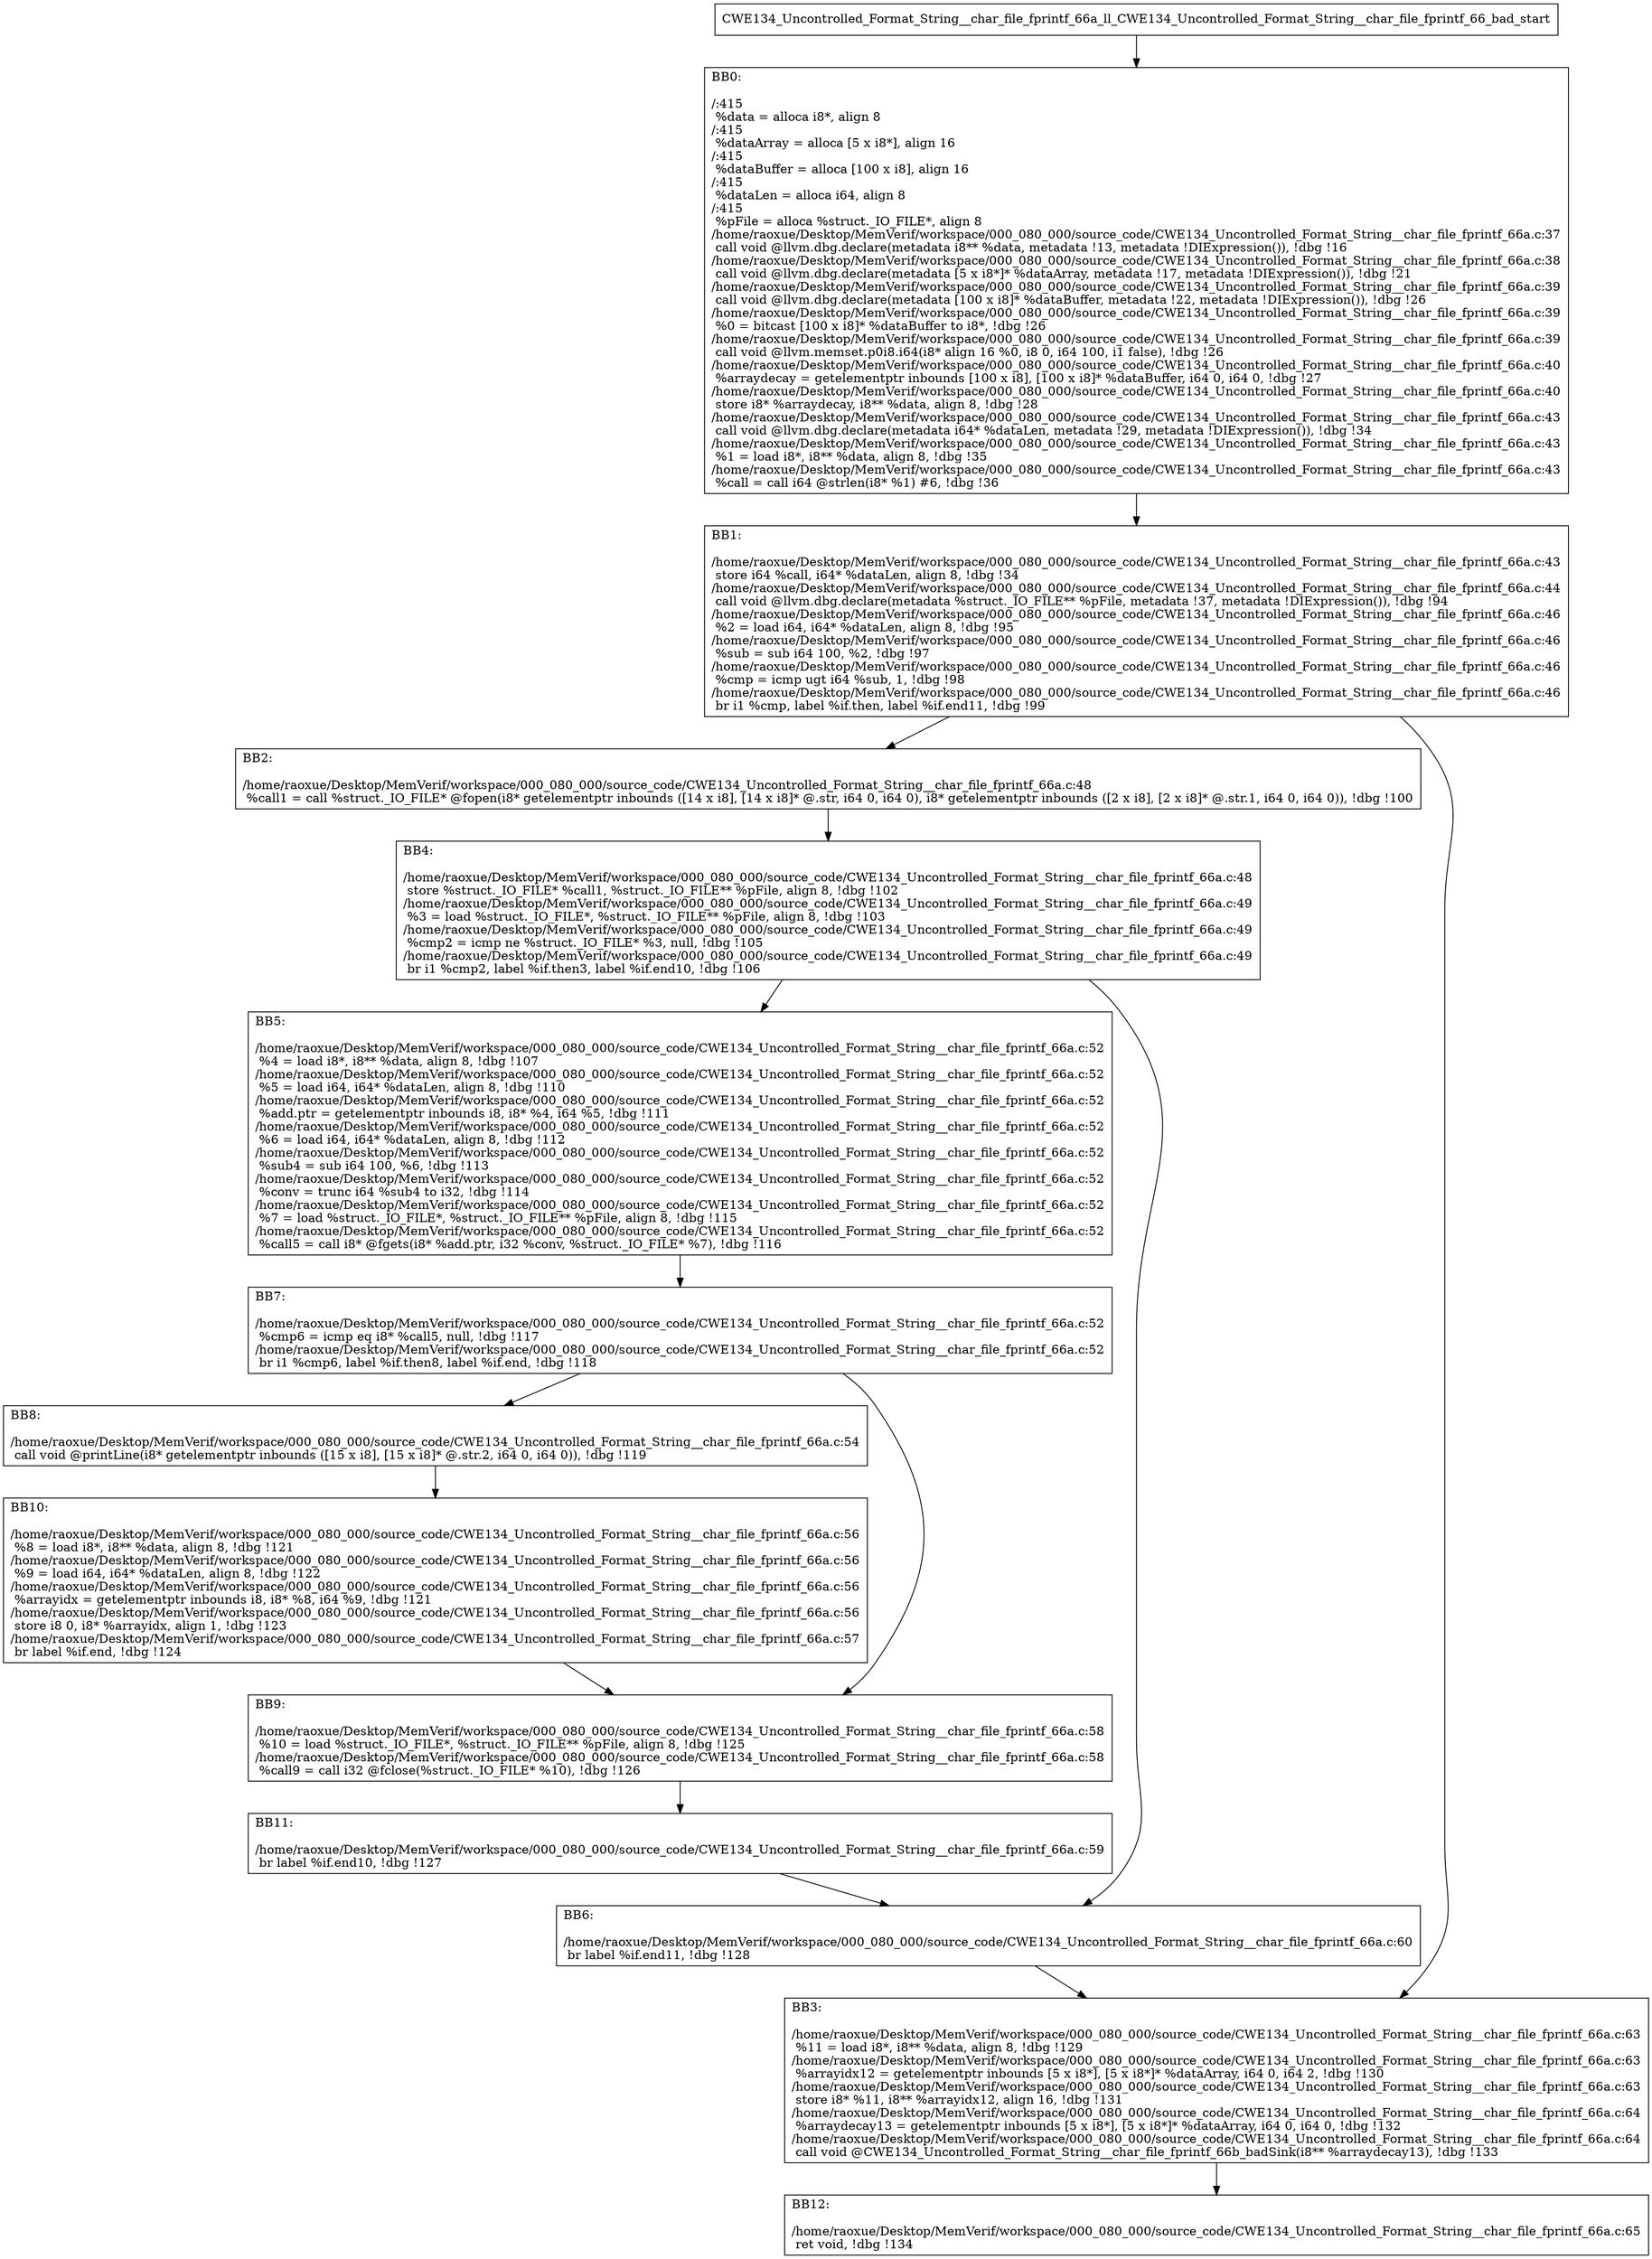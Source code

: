 digraph "CFG for'CWE134_Uncontrolled_Format_String__char_file_fprintf_66a_ll_CWE134_Uncontrolled_Format_String__char_file_fprintf_66_bad' function" {
	BBCWE134_Uncontrolled_Format_String__char_file_fprintf_66a_ll_CWE134_Uncontrolled_Format_String__char_file_fprintf_66_bad_start[shape=record,label="{CWE134_Uncontrolled_Format_String__char_file_fprintf_66a_ll_CWE134_Uncontrolled_Format_String__char_file_fprintf_66_bad_start}"];
	BBCWE134_Uncontrolled_Format_String__char_file_fprintf_66a_ll_CWE134_Uncontrolled_Format_String__char_file_fprintf_66_bad_start-> CWE134_Uncontrolled_Format_String__char_file_fprintf_66a_ll_CWE134_Uncontrolled_Format_String__char_file_fprintf_66_badBB0;
	CWE134_Uncontrolled_Format_String__char_file_fprintf_66a_ll_CWE134_Uncontrolled_Format_String__char_file_fprintf_66_badBB0 [shape=record, label="{BB0:\l\l/:415\l
  %data = alloca i8*, align 8\l
/:415\l
  %dataArray = alloca [5 x i8*], align 16\l
/:415\l
  %dataBuffer = alloca [100 x i8], align 16\l
/:415\l
  %dataLen = alloca i64, align 8\l
/:415\l
  %pFile = alloca %struct._IO_FILE*, align 8\l
/home/raoxue/Desktop/MemVerif/workspace/000_080_000/source_code/CWE134_Uncontrolled_Format_String__char_file_fprintf_66a.c:37\l
  call void @llvm.dbg.declare(metadata i8** %data, metadata !13, metadata !DIExpression()), !dbg !16\l
/home/raoxue/Desktop/MemVerif/workspace/000_080_000/source_code/CWE134_Uncontrolled_Format_String__char_file_fprintf_66a.c:38\l
  call void @llvm.dbg.declare(metadata [5 x i8*]* %dataArray, metadata !17, metadata !DIExpression()), !dbg !21\l
/home/raoxue/Desktop/MemVerif/workspace/000_080_000/source_code/CWE134_Uncontrolled_Format_String__char_file_fprintf_66a.c:39\l
  call void @llvm.dbg.declare(metadata [100 x i8]* %dataBuffer, metadata !22, metadata !DIExpression()), !dbg !26\l
/home/raoxue/Desktop/MemVerif/workspace/000_080_000/source_code/CWE134_Uncontrolled_Format_String__char_file_fprintf_66a.c:39\l
  %0 = bitcast [100 x i8]* %dataBuffer to i8*, !dbg !26\l
/home/raoxue/Desktop/MemVerif/workspace/000_080_000/source_code/CWE134_Uncontrolled_Format_String__char_file_fprintf_66a.c:39\l
  call void @llvm.memset.p0i8.i64(i8* align 16 %0, i8 0, i64 100, i1 false), !dbg !26\l
/home/raoxue/Desktop/MemVerif/workspace/000_080_000/source_code/CWE134_Uncontrolled_Format_String__char_file_fprintf_66a.c:40\l
  %arraydecay = getelementptr inbounds [100 x i8], [100 x i8]* %dataBuffer, i64 0, i64 0, !dbg !27\l
/home/raoxue/Desktop/MemVerif/workspace/000_080_000/source_code/CWE134_Uncontrolled_Format_String__char_file_fprintf_66a.c:40\l
  store i8* %arraydecay, i8** %data, align 8, !dbg !28\l
/home/raoxue/Desktop/MemVerif/workspace/000_080_000/source_code/CWE134_Uncontrolled_Format_String__char_file_fprintf_66a.c:43\l
  call void @llvm.dbg.declare(metadata i64* %dataLen, metadata !29, metadata !DIExpression()), !dbg !34\l
/home/raoxue/Desktop/MemVerif/workspace/000_080_000/source_code/CWE134_Uncontrolled_Format_String__char_file_fprintf_66a.c:43\l
  %1 = load i8*, i8** %data, align 8, !dbg !35\l
/home/raoxue/Desktop/MemVerif/workspace/000_080_000/source_code/CWE134_Uncontrolled_Format_String__char_file_fprintf_66a.c:43\l
  %call = call i64 @strlen(i8* %1) #6, !dbg !36\l
}"];
	CWE134_Uncontrolled_Format_String__char_file_fprintf_66a_ll_CWE134_Uncontrolled_Format_String__char_file_fprintf_66_badBB0-> CWE134_Uncontrolled_Format_String__char_file_fprintf_66a_ll_CWE134_Uncontrolled_Format_String__char_file_fprintf_66_badBB1;
	CWE134_Uncontrolled_Format_String__char_file_fprintf_66a_ll_CWE134_Uncontrolled_Format_String__char_file_fprintf_66_badBB1 [shape=record, label="{BB1:\l\l/home/raoxue/Desktop/MemVerif/workspace/000_080_000/source_code/CWE134_Uncontrolled_Format_String__char_file_fprintf_66a.c:43\l
  store i64 %call, i64* %dataLen, align 8, !dbg !34\l
/home/raoxue/Desktop/MemVerif/workspace/000_080_000/source_code/CWE134_Uncontrolled_Format_String__char_file_fprintf_66a.c:44\l
  call void @llvm.dbg.declare(metadata %struct._IO_FILE** %pFile, metadata !37, metadata !DIExpression()), !dbg !94\l
/home/raoxue/Desktop/MemVerif/workspace/000_080_000/source_code/CWE134_Uncontrolled_Format_String__char_file_fprintf_66a.c:46\l
  %2 = load i64, i64* %dataLen, align 8, !dbg !95\l
/home/raoxue/Desktop/MemVerif/workspace/000_080_000/source_code/CWE134_Uncontrolled_Format_String__char_file_fprintf_66a.c:46\l
  %sub = sub i64 100, %2, !dbg !97\l
/home/raoxue/Desktop/MemVerif/workspace/000_080_000/source_code/CWE134_Uncontrolled_Format_String__char_file_fprintf_66a.c:46\l
  %cmp = icmp ugt i64 %sub, 1, !dbg !98\l
/home/raoxue/Desktop/MemVerif/workspace/000_080_000/source_code/CWE134_Uncontrolled_Format_String__char_file_fprintf_66a.c:46\l
  br i1 %cmp, label %if.then, label %if.end11, !dbg !99\l
}"];
	CWE134_Uncontrolled_Format_String__char_file_fprintf_66a_ll_CWE134_Uncontrolled_Format_String__char_file_fprintf_66_badBB1-> CWE134_Uncontrolled_Format_String__char_file_fprintf_66a_ll_CWE134_Uncontrolled_Format_String__char_file_fprintf_66_badBB2;
	CWE134_Uncontrolled_Format_String__char_file_fprintf_66a_ll_CWE134_Uncontrolled_Format_String__char_file_fprintf_66_badBB1-> CWE134_Uncontrolled_Format_String__char_file_fprintf_66a_ll_CWE134_Uncontrolled_Format_String__char_file_fprintf_66_badBB3;
	CWE134_Uncontrolled_Format_String__char_file_fprintf_66a_ll_CWE134_Uncontrolled_Format_String__char_file_fprintf_66_badBB2 [shape=record, label="{BB2:\l\l/home/raoxue/Desktop/MemVerif/workspace/000_080_000/source_code/CWE134_Uncontrolled_Format_String__char_file_fprintf_66a.c:48\l
  %call1 = call %struct._IO_FILE* @fopen(i8* getelementptr inbounds ([14 x i8], [14 x i8]* @.str, i64 0, i64 0), i8* getelementptr inbounds ([2 x i8], [2 x i8]* @.str.1, i64 0, i64 0)), !dbg !100\l
}"];
	CWE134_Uncontrolled_Format_String__char_file_fprintf_66a_ll_CWE134_Uncontrolled_Format_String__char_file_fprintf_66_badBB2-> CWE134_Uncontrolled_Format_String__char_file_fprintf_66a_ll_CWE134_Uncontrolled_Format_String__char_file_fprintf_66_badBB4;
	CWE134_Uncontrolled_Format_String__char_file_fprintf_66a_ll_CWE134_Uncontrolled_Format_String__char_file_fprintf_66_badBB4 [shape=record, label="{BB4:\l\l/home/raoxue/Desktop/MemVerif/workspace/000_080_000/source_code/CWE134_Uncontrolled_Format_String__char_file_fprintf_66a.c:48\l
  store %struct._IO_FILE* %call1, %struct._IO_FILE** %pFile, align 8, !dbg !102\l
/home/raoxue/Desktop/MemVerif/workspace/000_080_000/source_code/CWE134_Uncontrolled_Format_String__char_file_fprintf_66a.c:49\l
  %3 = load %struct._IO_FILE*, %struct._IO_FILE** %pFile, align 8, !dbg !103\l
/home/raoxue/Desktop/MemVerif/workspace/000_080_000/source_code/CWE134_Uncontrolled_Format_String__char_file_fprintf_66a.c:49\l
  %cmp2 = icmp ne %struct._IO_FILE* %3, null, !dbg !105\l
/home/raoxue/Desktop/MemVerif/workspace/000_080_000/source_code/CWE134_Uncontrolled_Format_String__char_file_fprintf_66a.c:49\l
  br i1 %cmp2, label %if.then3, label %if.end10, !dbg !106\l
}"];
	CWE134_Uncontrolled_Format_String__char_file_fprintf_66a_ll_CWE134_Uncontrolled_Format_String__char_file_fprintf_66_badBB4-> CWE134_Uncontrolled_Format_String__char_file_fprintf_66a_ll_CWE134_Uncontrolled_Format_String__char_file_fprintf_66_badBB5;
	CWE134_Uncontrolled_Format_String__char_file_fprintf_66a_ll_CWE134_Uncontrolled_Format_String__char_file_fprintf_66_badBB4-> CWE134_Uncontrolled_Format_String__char_file_fprintf_66a_ll_CWE134_Uncontrolled_Format_String__char_file_fprintf_66_badBB6;
	CWE134_Uncontrolled_Format_String__char_file_fprintf_66a_ll_CWE134_Uncontrolled_Format_String__char_file_fprintf_66_badBB5 [shape=record, label="{BB5:\l\l/home/raoxue/Desktop/MemVerif/workspace/000_080_000/source_code/CWE134_Uncontrolled_Format_String__char_file_fprintf_66a.c:52\l
  %4 = load i8*, i8** %data, align 8, !dbg !107\l
/home/raoxue/Desktop/MemVerif/workspace/000_080_000/source_code/CWE134_Uncontrolled_Format_String__char_file_fprintf_66a.c:52\l
  %5 = load i64, i64* %dataLen, align 8, !dbg !110\l
/home/raoxue/Desktop/MemVerif/workspace/000_080_000/source_code/CWE134_Uncontrolled_Format_String__char_file_fprintf_66a.c:52\l
  %add.ptr = getelementptr inbounds i8, i8* %4, i64 %5, !dbg !111\l
/home/raoxue/Desktop/MemVerif/workspace/000_080_000/source_code/CWE134_Uncontrolled_Format_String__char_file_fprintf_66a.c:52\l
  %6 = load i64, i64* %dataLen, align 8, !dbg !112\l
/home/raoxue/Desktop/MemVerif/workspace/000_080_000/source_code/CWE134_Uncontrolled_Format_String__char_file_fprintf_66a.c:52\l
  %sub4 = sub i64 100, %6, !dbg !113\l
/home/raoxue/Desktop/MemVerif/workspace/000_080_000/source_code/CWE134_Uncontrolled_Format_String__char_file_fprintf_66a.c:52\l
  %conv = trunc i64 %sub4 to i32, !dbg !114\l
/home/raoxue/Desktop/MemVerif/workspace/000_080_000/source_code/CWE134_Uncontrolled_Format_String__char_file_fprintf_66a.c:52\l
  %7 = load %struct._IO_FILE*, %struct._IO_FILE** %pFile, align 8, !dbg !115\l
/home/raoxue/Desktop/MemVerif/workspace/000_080_000/source_code/CWE134_Uncontrolled_Format_String__char_file_fprintf_66a.c:52\l
  %call5 = call i8* @fgets(i8* %add.ptr, i32 %conv, %struct._IO_FILE* %7), !dbg !116\l
}"];
	CWE134_Uncontrolled_Format_String__char_file_fprintf_66a_ll_CWE134_Uncontrolled_Format_String__char_file_fprintf_66_badBB5-> CWE134_Uncontrolled_Format_String__char_file_fprintf_66a_ll_CWE134_Uncontrolled_Format_String__char_file_fprintf_66_badBB7;
	CWE134_Uncontrolled_Format_String__char_file_fprintf_66a_ll_CWE134_Uncontrolled_Format_String__char_file_fprintf_66_badBB7 [shape=record, label="{BB7:\l\l/home/raoxue/Desktop/MemVerif/workspace/000_080_000/source_code/CWE134_Uncontrolled_Format_String__char_file_fprintf_66a.c:52\l
  %cmp6 = icmp eq i8* %call5, null, !dbg !117\l
/home/raoxue/Desktop/MemVerif/workspace/000_080_000/source_code/CWE134_Uncontrolled_Format_String__char_file_fprintf_66a.c:52\l
  br i1 %cmp6, label %if.then8, label %if.end, !dbg !118\l
}"];
	CWE134_Uncontrolled_Format_String__char_file_fprintf_66a_ll_CWE134_Uncontrolled_Format_String__char_file_fprintf_66_badBB7-> CWE134_Uncontrolled_Format_String__char_file_fprintf_66a_ll_CWE134_Uncontrolled_Format_String__char_file_fprintf_66_badBB8;
	CWE134_Uncontrolled_Format_String__char_file_fprintf_66a_ll_CWE134_Uncontrolled_Format_String__char_file_fprintf_66_badBB7-> CWE134_Uncontrolled_Format_String__char_file_fprintf_66a_ll_CWE134_Uncontrolled_Format_String__char_file_fprintf_66_badBB9;
	CWE134_Uncontrolled_Format_String__char_file_fprintf_66a_ll_CWE134_Uncontrolled_Format_String__char_file_fprintf_66_badBB8 [shape=record, label="{BB8:\l\l/home/raoxue/Desktop/MemVerif/workspace/000_080_000/source_code/CWE134_Uncontrolled_Format_String__char_file_fprintf_66a.c:54\l
  call void @printLine(i8* getelementptr inbounds ([15 x i8], [15 x i8]* @.str.2, i64 0, i64 0)), !dbg !119\l
}"];
	CWE134_Uncontrolled_Format_String__char_file_fprintf_66a_ll_CWE134_Uncontrolled_Format_String__char_file_fprintf_66_badBB8-> CWE134_Uncontrolled_Format_String__char_file_fprintf_66a_ll_CWE134_Uncontrolled_Format_String__char_file_fprintf_66_badBB10;
	CWE134_Uncontrolled_Format_String__char_file_fprintf_66a_ll_CWE134_Uncontrolled_Format_String__char_file_fprintf_66_badBB10 [shape=record, label="{BB10:\l\l/home/raoxue/Desktop/MemVerif/workspace/000_080_000/source_code/CWE134_Uncontrolled_Format_String__char_file_fprintf_66a.c:56\l
  %8 = load i8*, i8** %data, align 8, !dbg !121\l
/home/raoxue/Desktop/MemVerif/workspace/000_080_000/source_code/CWE134_Uncontrolled_Format_String__char_file_fprintf_66a.c:56\l
  %9 = load i64, i64* %dataLen, align 8, !dbg !122\l
/home/raoxue/Desktop/MemVerif/workspace/000_080_000/source_code/CWE134_Uncontrolled_Format_String__char_file_fprintf_66a.c:56\l
  %arrayidx = getelementptr inbounds i8, i8* %8, i64 %9, !dbg !121\l
/home/raoxue/Desktop/MemVerif/workspace/000_080_000/source_code/CWE134_Uncontrolled_Format_String__char_file_fprintf_66a.c:56\l
  store i8 0, i8* %arrayidx, align 1, !dbg !123\l
/home/raoxue/Desktop/MemVerif/workspace/000_080_000/source_code/CWE134_Uncontrolled_Format_String__char_file_fprintf_66a.c:57\l
  br label %if.end, !dbg !124\l
}"];
	CWE134_Uncontrolled_Format_String__char_file_fprintf_66a_ll_CWE134_Uncontrolled_Format_String__char_file_fprintf_66_badBB10-> CWE134_Uncontrolled_Format_String__char_file_fprintf_66a_ll_CWE134_Uncontrolled_Format_String__char_file_fprintf_66_badBB9;
	CWE134_Uncontrolled_Format_String__char_file_fprintf_66a_ll_CWE134_Uncontrolled_Format_String__char_file_fprintf_66_badBB9 [shape=record, label="{BB9:\l\l/home/raoxue/Desktop/MemVerif/workspace/000_080_000/source_code/CWE134_Uncontrolled_Format_String__char_file_fprintf_66a.c:58\l
  %10 = load %struct._IO_FILE*, %struct._IO_FILE** %pFile, align 8, !dbg !125\l
/home/raoxue/Desktop/MemVerif/workspace/000_080_000/source_code/CWE134_Uncontrolled_Format_String__char_file_fprintf_66a.c:58\l
  %call9 = call i32 @fclose(%struct._IO_FILE* %10), !dbg !126\l
}"];
	CWE134_Uncontrolled_Format_String__char_file_fprintf_66a_ll_CWE134_Uncontrolled_Format_String__char_file_fprintf_66_badBB9-> CWE134_Uncontrolled_Format_String__char_file_fprintf_66a_ll_CWE134_Uncontrolled_Format_String__char_file_fprintf_66_badBB11;
	CWE134_Uncontrolled_Format_String__char_file_fprintf_66a_ll_CWE134_Uncontrolled_Format_String__char_file_fprintf_66_badBB11 [shape=record, label="{BB11:\l\l/home/raoxue/Desktop/MemVerif/workspace/000_080_000/source_code/CWE134_Uncontrolled_Format_String__char_file_fprintf_66a.c:59\l
  br label %if.end10, !dbg !127\l
}"];
	CWE134_Uncontrolled_Format_String__char_file_fprintf_66a_ll_CWE134_Uncontrolled_Format_String__char_file_fprintf_66_badBB11-> CWE134_Uncontrolled_Format_String__char_file_fprintf_66a_ll_CWE134_Uncontrolled_Format_String__char_file_fprintf_66_badBB6;
	CWE134_Uncontrolled_Format_String__char_file_fprintf_66a_ll_CWE134_Uncontrolled_Format_String__char_file_fprintf_66_badBB6 [shape=record, label="{BB6:\l\l/home/raoxue/Desktop/MemVerif/workspace/000_080_000/source_code/CWE134_Uncontrolled_Format_String__char_file_fprintf_66a.c:60\l
  br label %if.end11, !dbg !128\l
}"];
	CWE134_Uncontrolled_Format_String__char_file_fprintf_66a_ll_CWE134_Uncontrolled_Format_String__char_file_fprintf_66_badBB6-> CWE134_Uncontrolled_Format_String__char_file_fprintf_66a_ll_CWE134_Uncontrolled_Format_String__char_file_fprintf_66_badBB3;
	CWE134_Uncontrolled_Format_String__char_file_fprintf_66a_ll_CWE134_Uncontrolled_Format_String__char_file_fprintf_66_badBB3 [shape=record, label="{BB3:\l\l/home/raoxue/Desktop/MemVerif/workspace/000_080_000/source_code/CWE134_Uncontrolled_Format_String__char_file_fprintf_66a.c:63\l
  %11 = load i8*, i8** %data, align 8, !dbg !129\l
/home/raoxue/Desktop/MemVerif/workspace/000_080_000/source_code/CWE134_Uncontrolled_Format_String__char_file_fprintf_66a.c:63\l
  %arrayidx12 = getelementptr inbounds [5 x i8*], [5 x i8*]* %dataArray, i64 0, i64 2, !dbg !130\l
/home/raoxue/Desktop/MemVerif/workspace/000_080_000/source_code/CWE134_Uncontrolled_Format_String__char_file_fprintf_66a.c:63\l
  store i8* %11, i8** %arrayidx12, align 16, !dbg !131\l
/home/raoxue/Desktop/MemVerif/workspace/000_080_000/source_code/CWE134_Uncontrolled_Format_String__char_file_fprintf_66a.c:64\l
  %arraydecay13 = getelementptr inbounds [5 x i8*], [5 x i8*]* %dataArray, i64 0, i64 0, !dbg !132\l
/home/raoxue/Desktop/MemVerif/workspace/000_080_000/source_code/CWE134_Uncontrolled_Format_String__char_file_fprintf_66a.c:64\l
  call void @CWE134_Uncontrolled_Format_String__char_file_fprintf_66b_badSink(i8** %arraydecay13), !dbg !133\l
}"];
	CWE134_Uncontrolled_Format_String__char_file_fprintf_66a_ll_CWE134_Uncontrolled_Format_String__char_file_fprintf_66_badBB3-> CWE134_Uncontrolled_Format_String__char_file_fprintf_66a_ll_CWE134_Uncontrolled_Format_String__char_file_fprintf_66_badBB12;
	CWE134_Uncontrolled_Format_String__char_file_fprintf_66a_ll_CWE134_Uncontrolled_Format_String__char_file_fprintf_66_badBB12 [shape=record, label="{BB12:\l\l/home/raoxue/Desktop/MemVerif/workspace/000_080_000/source_code/CWE134_Uncontrolled_Format_String__char_file_fprintf_66a.c:65\l
  ret void, !dbg !134\l
}"];
}
